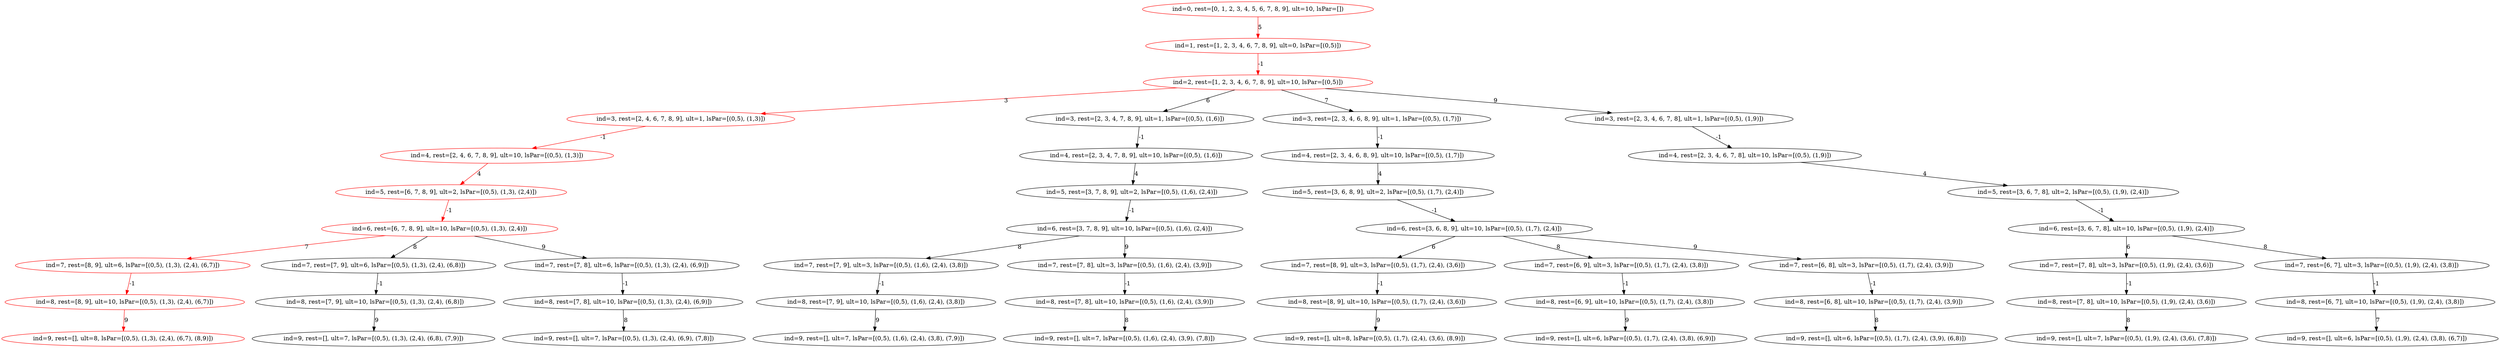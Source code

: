 strict digraph G {
  1 [ color="red" label="ind=8, rest=[8, 9], ult=10, lsPar=[(0,5), (1,3), (2,4), (6,7)])" ];
  2 [ color="red" label="ind=9, rest=[], ult=8, lsPar=[(0,5), (1,3), (2,4), (6,7), (8,9)])" ];
  3 [ color="red" label="ind=7, rest=[8, 9], ult=6, lsPar=[(0,5), (1,3), (2,4), (6,7)])" ];
  4 [ color="red" label="ind=6, rest=[6, 7, 8, 9], ult=10, lsPar=[(0,5), (1,3), (2,4)])" ];
  5 [ label="ind=8, rest=[7, 9], ult=10, lsPar=[(0,5), (1,3), (2,4), (6,8)])" ];
  6 [ label="ind=9, rest=[], ult=7, lsPar=[(0,5), (1,3), (2,4), (6,8), (7,9)])" ];
  7 [ label="ind=7, rest=[7, 9], ult=6, lsPar=[(0,5), (1,3), (2,4), (6,8)])" ];
  8 [ label="ind=8, rest=[7, 8], ult=10, lsPar=[(0,5), (1,3), (2,4), (6,9)])" ];
  9 [ label="ind=9, rest=[], ult=7, lsPar=[(0,5), (1,3), (2,4), (6,9), (7,8)])" ];
  10 [ label="ind=7, rest=[7, 8], ult=6, lsPar=[(0,5), (1,3), (2,4), (6,9)])" ];
  11 [ color="red" label="ind=5, rest=[6, 7, 8, 9], ult=2, lsPar=[(0,5), (1,3), (2,4)])" ];
  12 [ color="red" label="ind=4, rest=[2, 4, 6, 7, 8, 9], ult=10, lsPar=[(0,5), (1,3)])" ];
  13 [ color="red" label="ind=3, rest=[2, 4, 6, 7, 8, 9], ult=1, lsPar=[(0,5), (1,3)])" ];
  14 [ color="red" label="ind=2, rest=[1, 2, 3, 4, 6, 7, 8, 9], ult=10, lsPar=[(0,5)])" ];
  15 [ label="ind=8, rest=[7, 9], ult=10, lsPar=[(0,5), (1,6), (2,4), (3,8)])" ];
  16 [ label="ind=9, rest=[], ult=7, lsPar=[(0,5), (1,6), (2,4), (3,8), (7,9)])" ];
  17 [ label="ind=7, rest=[7, 9], ult=3, lsPar=[(0,5), (1,6), (2,4), (3,8)])" ];
  18 [ label="ind=6, rest=[3, 7, 8, 9], ult=10, lsPar=[(0,5), (1,6), (2,4)])" ];
  19 [ label="ind=8, rest=[7, 8], ult=10, lsPar=[(0,5), (1,6), (2,4), (3,9)])" ];
  20 [ label="ind=9, rest=[], ult=7, lsPar=[(0,5), (1,6), (2,4), (3,9), (7,8)])" ];
  21 [ label="ind=7, rest=[7, 8], ult=3, lsPar=[(0,5), (1,6), (2,4), (3,9)])" ];
  22 [ label="ind=5, rest=[3, 7, 8, 9], ult=2, lsPar=[(0,5), (1,6), (2,4)])" ];
  23 [ label="ind=4, rest=[2, 3, 4, 7, 8, 9], ult=10, lsPar=[(0,5), (1,6)])" ];
  24 [ label="ind=3, rest=[2, 3, 4, 7, 8, 9], ult=1, lsPar=[(0,5), (1,6)])" ];
  25 [ label="ind=8, rest=[8, 9], ult=10, lsPar=[(0,5), (1,7), (2,4), (3,6)])" ];
  26 [ label="ind=9, rest=[], ult=8, lsPar=[(0,5), (1,7), (2,4), (3,6), (8,9)])" ];
  27 [ label="ind=7, rest=[8, 9], ult=3, lsPar=[(0,5), (1,7), (2,4), (3,6)])" ];
  28 [ label="ind=6, rest=[3, 6, 8, 9], ult=10, lsPar=[(0,5), (1,7), (2,4)])" ];
  29 [ label="ind=8, rest=[6, 9], ult=10, lsPar=[(0,5), (1,7), (2,4), (3,8)])" ];
  30 [ label="ind=9, rest=[], ult=6, lsPar=[(0,5), (1,7), (2,4), (3,8), (6,9)])" ];
  31 [ label="ind=7, rest=[6, 9], ult=3, lsPar=[(0,5), (1,7), (2,4), (3,8)])" ];
  32 [ label="ind=8, rest=[6, 8], ult=10, lsPar=[(0,5), (1,7), (2,4), (3,9)])" ];
  33 [ label="ind=9, rest=[], ult=6, lsPar=[(0,5), (1,7), (2,4), (3,9), (6,8)])" ];
  34 [ label="ind=7, rest=[6, 8], ult=3, lsPar=[(0,5), (1,7), (2,4), (3,9)])" ];
  35 [ label="ind=5, rest=[3, 6, 8, 9], ult=2, lsPar=[(0,5), (1,7), (2,4)])" ];
  36 [ label="ind=4, rest=[2, 3, 4, 6, 8, 9], ult=10, lsPar=[(0,5), (1,7)])" ];
  37 [ label="ind=3, rest=[2, 3, 4, 6, 8, 9], ult=1, lsPar=[(0,5), (1,7)])" ];
  38 [ label="ind=8, rest=[7, 8], ult=10, lsPar=[(0,5), (1,9), (2,4), (3,6)])" ];
  39 [ label="ind=9, rest=[], ult=7, lsPar=[(0,5), (1,9), (2,4), (3,6), (7,8)])" ];
  40 [ label="ind=7, rest=[7, 8], ult=3, lsPar=[(0,5), (1,9), (2,4), (3,6)])" ];
  41 [ label="ind=6, rest=[3, 6, 7, 8], ult=10, lsPar=[(0,5), (1,9), (2,4)])" ];
  42 [ label="ind=8, rest=[6, 7], ult=10, lsPar=[(0,5), (1,9), (2,4), (3,8)])" ];
  43 [ label="ind=9, rest=[], ult=6, lsPar=[(0,5), (1,9), (2,4), (3,8), (6,7)])" ];
  44 [ label="ind=7, rest=[6, 7], ult=3, lsPar=[(0,5), (1,9), (2,4), (3,8)])" ];
  45 [ label="ind=5, rest=[3, 6, 7, 8], ult=2, lsPar=[(0,5), (1,9), (2,4)])" ];
  46 [ label="ind=4, rest=[2, 3, 4, 6, 7, 8], ult=10, lsPar=[(0,5), (1,9)])" ];
  47 [ label="ind=3, rest=[2, 3, 4, 6, 7, 8], ult=1, lsPar=[(0,5), (1,9)])" ];
  48 [ color="red" label="ind=1, rest=[1, 2, 3, 4, 6, 7, 8, 9], ult=0, lsPar=[(0,5)])" ];
  49 [ color="red" label="ind=0, rest=[0, 1, 2, 3, 4, 5, 6, 7, 8, 9], ult=10, lsPar=[])" ];
  1 -> 2 [ color="red" label="9" ];
  3 -> 1 [ color="red" label="-1" ];
  4 -> 3 [ color="red" label="7" ];
  5 -> 6 [ label="9" ];
  7 -> 5 [ label="-1" ];
  4 -> 7 [ label="8" ];
  8 -> 9 [ label="8" ];
  10 -> 8 [ label="-1" ];
  4 -> 10 [ label="9" ];
  11 -> 4 [ color="red" label="-1" ];
  12 -> 11 [ color="red" label="4" ];
  13 -> 12 [ color="red" label="-1" ];
  14 -> 13 [ color="red" label="3" ];
  15 -> 16 [ label="9" ];
  17 -> 15 [ label="-1" ];
  18 -> 17 [ label="8" ];
  19 -> 20 [ label="8" ];
  21 -> 19 [ label="-1" ];
  18 -> 21 [ label="9" ];
  22 -> 18 [ label="-1" ];
  23 -> 22 [ label="4" ];
  24 -> 23 [ label="-1" ];
  14 -> 24 [ label="6" ];
  25 -> 26 [ label="9" ];
  27 -> 25 [ label="-1" ];
  28 -> 27 [ label="6" ];
  29 -> 30 [ label="9" ];
  31 -> 29 [ label="-1" ];
  28 -> 31 [ label="8" ];
  32 -> 33 [ label="8" ];
  34 -> 32 [ label="-1" ];
  28 -> 34 [ label="9" ];
  35 -> 28 [ label="-1" ];
  36 -> 35 [ label="4" ];
  37 -> 36 [ label="-1" ];
  14 -> 37 [ label="7" ];
  38 -> 39 [ label="8" ];
  40 -> 38 [ label="-1" ];
  41 -> 40 [ label="6" ];
  42 -> 43 [ label="7" ];
  44 -> 42 [ label="-1" ];
  41 -> 44 [ label="8" ];
  45 -> 41 [ label="-1" ];
  46 -> 45 [ label="4" ];
  47 -> 46 [ label="-1" ];
  14 -> 47 [ label="9" ];
  48 -> 14 [ color="red" label="-1" ];
  49 -> 48 [ color="red" label="5" ];
}
